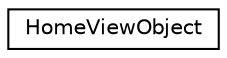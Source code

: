 digraph "Graphical Class Hierarchy"
{
 // LATEX_PDF_SIZE
  edge [fontname="Helvetica",fontsize="10",labelfontname="Helvetica",labelfontsize="10"];
  node [fontname="Helvetica",fontsize="10",shape=record];
  rankdir="LR";
  Node0 [label="HomeViewObject",height=0.2,width=0.4,color="black", fillcolor="white", style="filled",URL="$struct_home_view_object.html",tooltip="Array for all home view object."];
}
